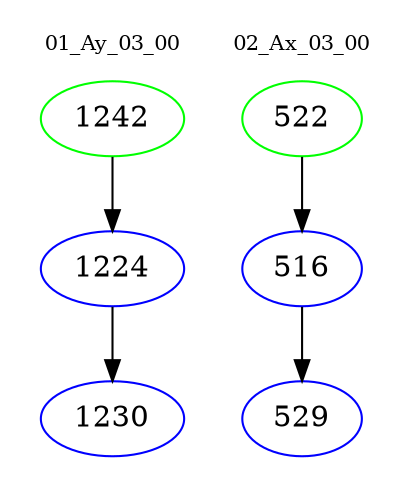 digraph{
subgraph cluster_0 {
color = white
label = "01_Ay_03_00";
fontsize=10;
T0_1242 [label="1242", color="green"]
T0_1242 -> T0_1224 [color="black"]
T0_1224 [label="1224", color="blue"]
T0_1224 -> T0_1230 [color="black"]
T0_1230 [label="1230", color="blue"]
}
subgraph cluster_1 {
color = white
label = "02_Ax_03_00";
fontsize=10;
T1_522 [label="522", color="green"]
T1_522 -> T1_516 [color="black"]
T1_516 [label="516", color="blue"]
T1_516 -> T1_529 [color="black"]
T1_529 [label="529", color="blue"]
}
}
